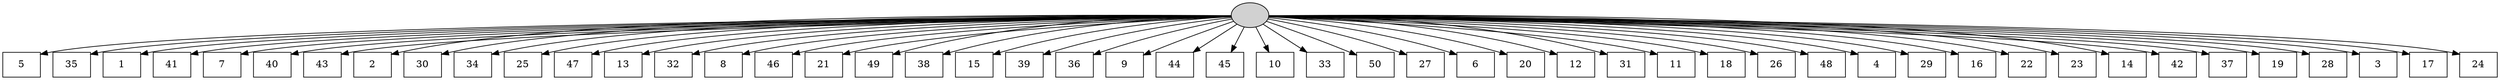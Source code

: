 digraph G {
0[style=filled, fillcolor=grey82, label=""];
1[shape=box,style=filled, fillcolor=white,label="5\n"];
2[shape=box,style=filled, fillcolor=white,label="35\n"];
3[shape=box,style=filled, fillcolor=white,label="1\n"];
4[shape=box,style=filled, fillcolor=white,label="41\n"];
5[shape=box,style=filled, fillcolor=white,label="7\n"];
6[shape=box,style=filled, fillcolor=white,label="40\n"];
7[shape=box,style=filled, fillcolor=white,label="43\n"];
8[shape=box,style=filled, fillcolor=white,label="2\n"];
9[shape=box,style=filled, fillcolor=white,label="30\n"];
10[shape=box,style=filled, fillcolor=white,label="34\n"];
11[shape=box,style=filled, fillcolor=white,label="25\n"];
12[shape=box,style=filled, fillcolor=white,label="47\n"];
13[shape=box,style=filled, fillcolor=white,label="13\n"];
14[shape=box,style=filled, fillcolor=white,label="32\n"];
15[shape=box,style=filled, fillcolor=white,label="8\n"];
16[shape=box,style=filled, fillcolor=white,label="46\n"];
17[shape=box,style=filled, fillcolor=white,label="21\n"];
18[shape=box,style=filled, fillcolor=white,label="49\n"];
19[shape=box,style=filled, fillcolor=white,label="38\n"];
20[shape=box,style=filled, fillcolor=white,label="15\n"];
21[shape=box,style=filled, fillcolor=white,label="39\n"];
22[shape=box,style=filled, fillcolor=white,label="36\n"];
23[shape=box,style=filled, fillcolor=white,label="9\n"];
24[shape=box,style=filled, fillcolor=white,label="44\n"];
25[shape=box,style=filled, fillcolor=white,label="45\n"];
26[shape=box,style=filled, fillcolor=white,label="10\n"];
27[shape=box,style=filled, fillcolor=white,label="33\n"];
28[shape=box,style=filled, fillcolor=white,label="50\n"];
29[shape=box,style=filled, fillcolor=white,label="27\n"];
30[shape=box,style=filled, fillcolor=white,label="6\n"];
31[shape=box,style=filled, fillcolor=white,label="20\n"];
32[shape=box,style=filled, fillcolor=white,label="12\n"];
33[shape=box,style=filled, fillcolor=white,label="31\n"];
34[shape=box,style=filled, fillcolor=white,label="11\n"];
35[shape=box,style=filled, fillcolor=white,label="18\n"];
36[shape=box,style=filled, fillcolor=white,label="26\n"];
37[shape=box,style=filled, fillcolor=white,label="48\n"];
38[shape=box,style=filled, fillcolor=white,label="4\n"];
39[shape=box,style=filled, fillcolor=white,label="29\n"];
40[shape=box,style=filled, fillcolor=white,label="16\n"];
41[shape=box,style=filled, fillcolor=white,label="22\n"];
42[shape=box,style=filled, fillcolor=white,label="23\n"];
43[shape=box,style=filled, fillcolor=white,label="14\n"];
44[shape=box,style=filled, fillcolor=white,label="42\n"];
45[shape=box,style=filled, fillcolor=white,label="37\n"];
46[shape=box,style=filled, fillcolor=white,label="19\n"];
47[shape=box,style=filled, fillcolor=white,label="28\n"];
48[shape=box,style=filled, fillcolor=white,label="3\n"];
49[shape=box,style=filled, fillcolor=white,label="17\n"];
50[shape=box,style=filled, fillcolor=white,label="24\n"];
0->1 ;
0->2 ;
0->3 ;
0->4 ;
0->5 ;
0->6 ;
0->7 ;
0->8 ;
0->9 ;
0->10 ;
0->11 ;
0->12 ;
0->13 ;
0->14 ;
0->15 ;
0->16 ;
0->17 ;
0->18 ;
0->19 ;
0->20 ;
0->21 ;
0->22 ;
0->23 ;
0->24 ;
0->25 ;
0->26 ;
0->27 ;
0->28 ;
0->29 ;
0->30 ;
0->31 ;
0->32 ;
0->33 ;
0->34 ;
0->35 ;
0->36 ;
0->37 ;
0->38 ;
0->39 ;
0->40 ;
0->41 ;
0->42 ;
0->43 ;
0->44 ;
0->45 ;
0->46 ;
0->47 ;
0->48 ;
0->49 ;
0->50 ;
}
